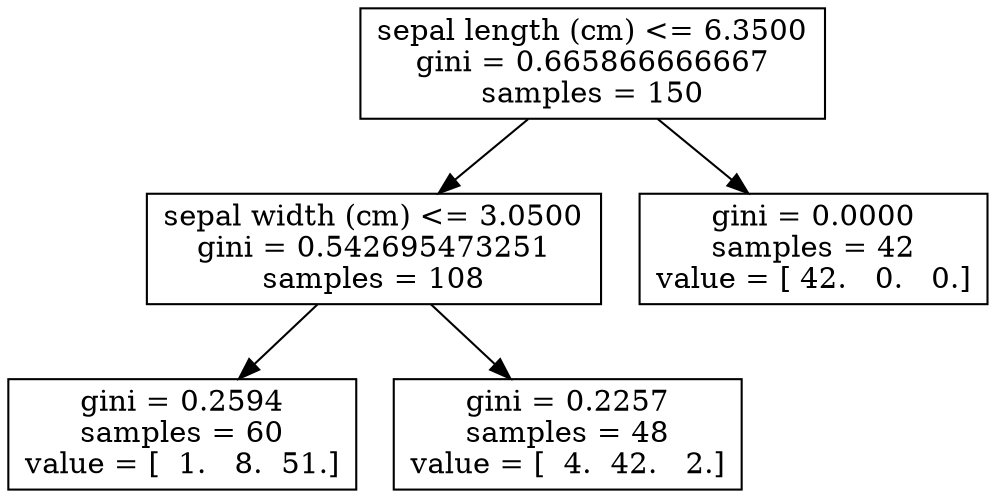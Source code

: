 digraph Tree {
0 [label="sepal length (cm) <= 6.3500\ngini = 0.665866666667\nsamples = 150", shape="box"] ;
1 [label="sepal width (cm) <= 3.0500\ngini = 0.542695473251\nsamples = 108", shape="box"] ;
0 -> 1 ;
2 [label="gini = 0.2594\nsamples = 60\nvalue = [  1.   8.  51.]", shape="box"] ;
1 -> 2 ;
3 [label="gini = 0.2257\nsamples = 48\nvalue = [  4.  42.   2.]", shape="box"] ;
1 -> 3 ;
4 [label="gini = 0.0000\nsamples = 42\nvalue = [ 42.   0.   0.]", shape="box"] ;
0 -> 4 ;
}